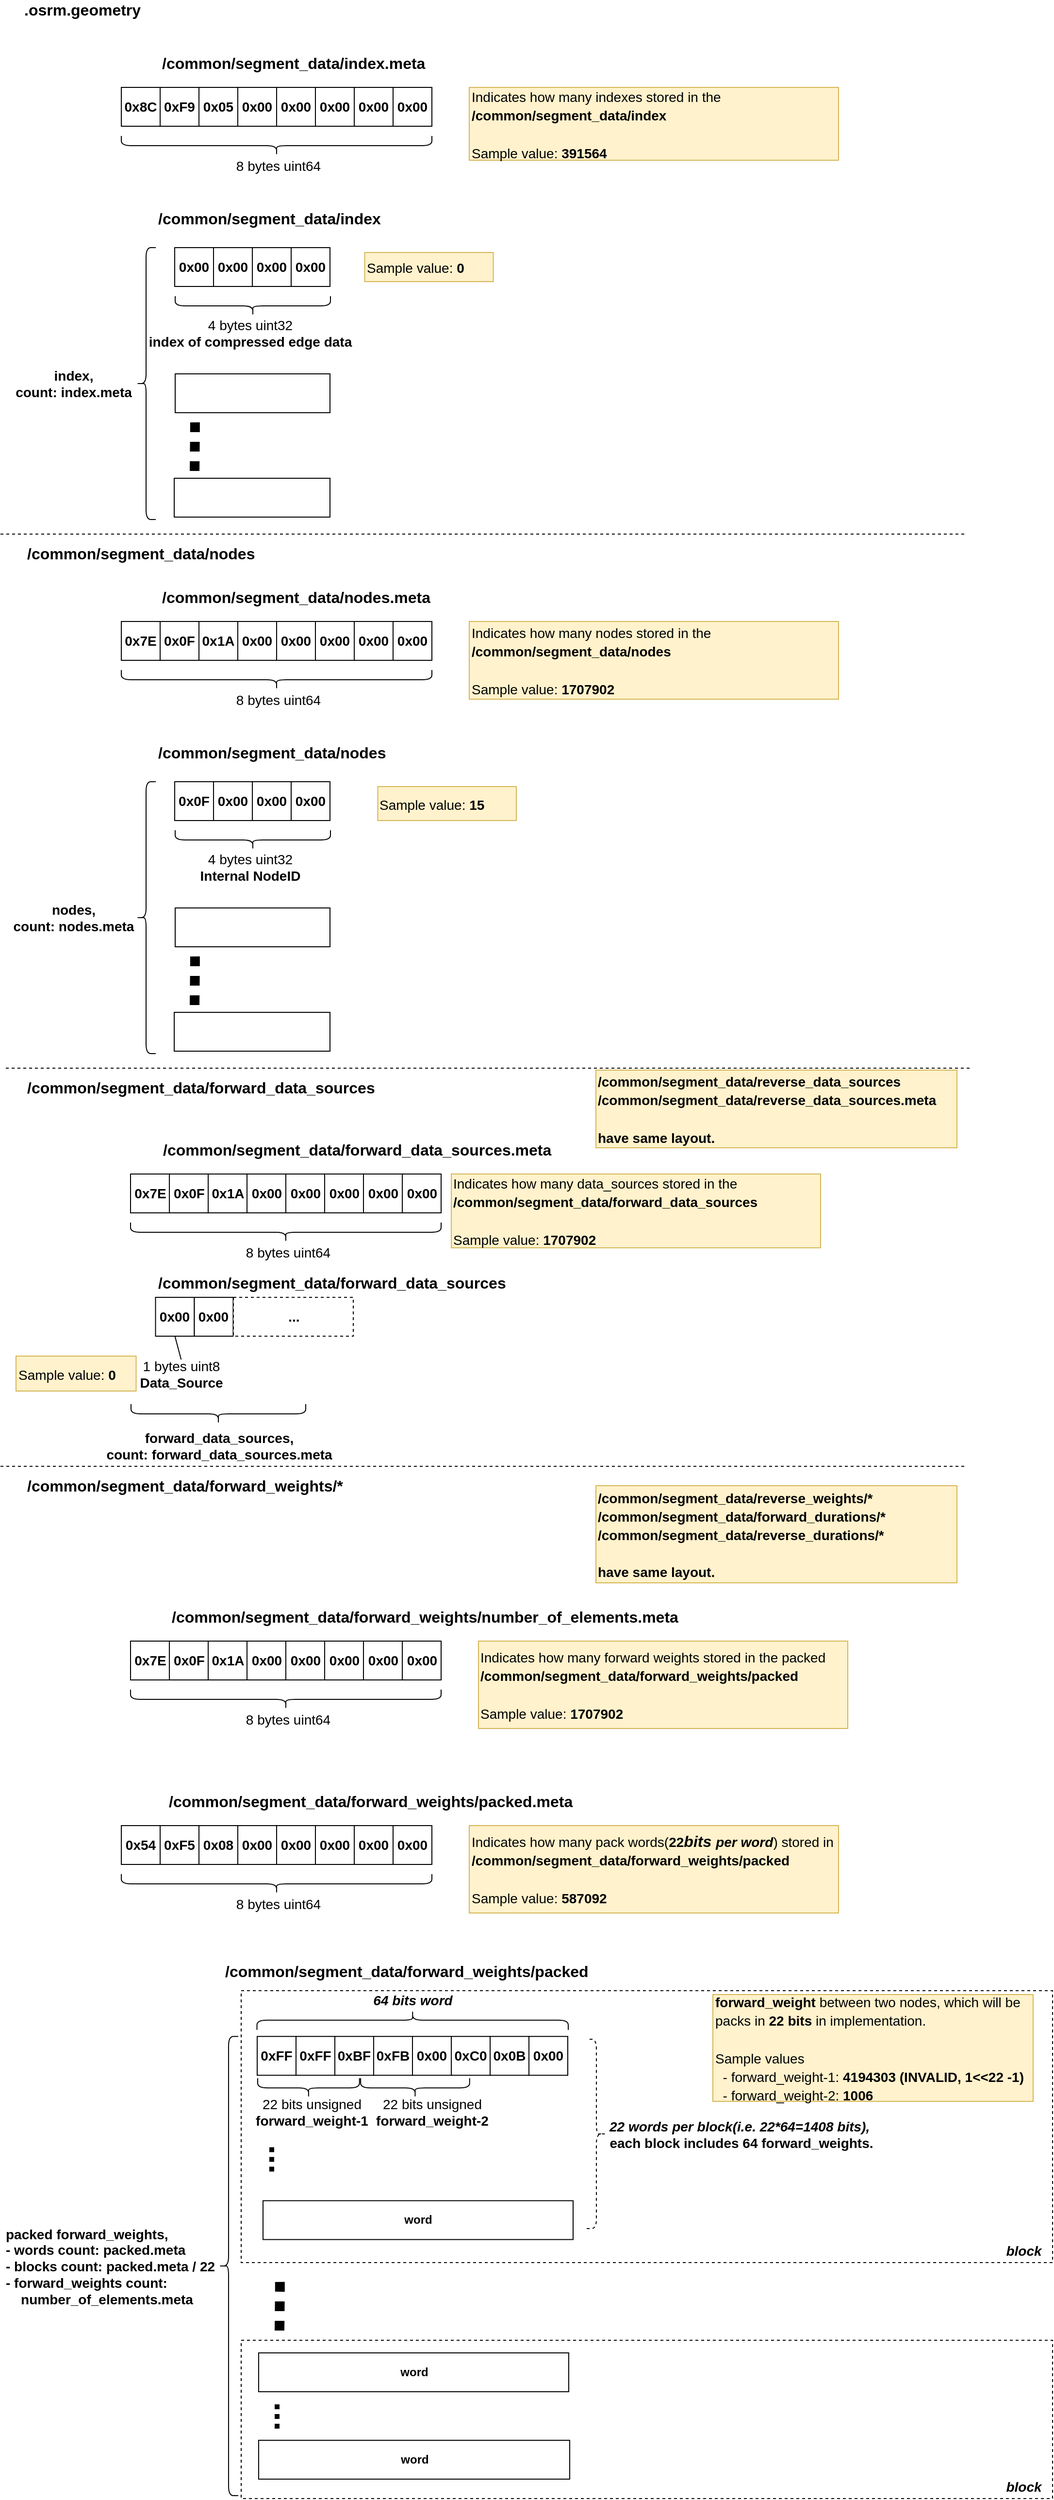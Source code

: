 <mxfile version="13.3.9" type="github"><diagram id="peSgpNI3BcgGdvSU9K40" name="Page-1"><mxGraphModel dx="1461" dy="894" grid="1" gridSize="10" guides="1" tooltips="1" connect="1" arrows="1" fold="1" page="1" pageScale="1" pageWidth="1169" pageHeight="827" math="0" shadow="0"><root><mxCell id="0"/><mxCell id="1" parent="0"/><mxCell id="jYbhckIUdLowIpPlm7RX-70" value="" style="rounded=0;whiteSpace=wrap;html=1;align=right;dashed=1;" parent="1" vertex="1"><mxGeometry x="264.5" y="2060" width="836" height="280" as="geometry"/></mxCell><mxCell id="VliR9g0e-GEGa0XOMWeD-1" value="0x8C" style="rounded=0;whiteSpace=wrap;html=1;fontStyle=1;fontSize=14;" parent="1" vertex="1"><mxGeometry x="141" y="100" width="40" height="40" as="geometry"/></mxCell><mxCell id="VliR9g0e-GEGa0XOMWeD-2" value="0xF9" style="rounded=0;whiteSpace=wrap;html=1;fontStyle=1;fontSize=14;" parent="1" vertex="1"><mxGeometry x="181" y="100" width="40" height="40" as="geometry"/></mxCell><mxCell id="VliR9g0e-GEGa0XOMWeD-3" value="0x05" style="rounded=0;whiteSpace=wrap;html=1;fontStyle=1;fontSize=14;" parent="1" vertex="1"><mxGeometry x="221" y="100" width="40" height="40" as="geometry"/></mxCell><mxCell id="VliR9g0e-GEGa0XOMWeD-4" value="0x00" style="rounded=0;whiteSpace=wrap;html=1;fontStyle=1;fontSize=14;" parent="1" vertex="1"><mxGeometry x="261" y="100" width="40" height="40" as="geometry"/></mxCell><mxCell id="VliR9g0e-GEGa0XOMWeD-5" value="0x00" style="rounded=0;whiteSpace=wrap;html=1;fontStyle=1;fontSize=14;" parent="1" vertex="1"><mxGeometry x="301" y="100" width="40" height="40" as="geometry"/></mxCell><mxCell id="VliR9g0e-GEGa0XOMWeD-6" value="0x00" style="rounded=0;whiteSpace=wrap;html=1;fontStyle=1;fontSize=14;" parent="1" vertex="1"><mxGeometry x="341" y="100" width="40" height="40" as="geometry"/></mxCell><mxCell id="VliR9g0e-GEGa0XOMWeD-7" value="0x00" style="rounded=0;whiteSpace=wrap;html=1;fontStyle=1;fontSize=14;" parent="1" vertex="1"><mxGeometry x="381" y="100" width="40" height="40" as="geometry"/></mxCell><mxCell id="VliR9g0e-GEGa0XOMWeD-8" value="0x00" style="rounded=0;whiteSpace=wrap;html=1;fontStyle=1;fontSize=14;" parent="1" vertex="1"><mxGeometry x="421" y="100" width="40" height="40" as="geometry"/></mxCell><mxCell id="VliR9g0e-GEGa0XOMWeD-28" value="" style="shape=curlyBracket;whiteSpace=wrap;html=1;rounded=1;fontSize=14;rotation=-90;" parent="1" vertex="1"><mxGeometry x="291" width="20" height="320" as="geometry"/></mxCell><mxCell id="VliR9g0e-GEGa0XOMWeD-29" value="8 bytes uint64" style="text;html=1;strokeColor=none;fillColor=none;align=center;verticalAlign=middle;whiteSpace=wrap;rounded=0;fontSize=14;" parent="1" vertex="1"><mxGeometry x="221" y="171" width="164" height="20" as="geometry"/></mxCell><mxCell id="ZOe7THteKk9-Ha0sNbh8-1" value=".osrm.geometry" style="text;html=1;strokeColor=none;fillColor=none;align=left;verticalAlign=middle;whiteSpace=wrap;rounded=0;fontSize=16;fontStyle=1" parent="1" vertex="1"><mxGeometry x="39" y="10" width="245" height="20" as="geometry"/></mxCell><mxCell id="1GXQoTSjyK3YCtDIwdtC-1" value="/common/segment_data/index.meta" style="text;html=1;strokeColor=none;fillColor=none;align=left;verticalAlign=middle;whiteSpace=wrap;rounded=0;fontSize=16;fontStyle=1" parent="1" vertex="1"><mxGeometry x="181" y="65" width="245" height="20" as="geometry"/></mxCell><mxCell id="1GXQoTSjyK3YCtDIwdtC-2" value="&lt;font&gt;&lt;span style=&quot;font-size: 14px ; font-weight: normal&quot;&gt;Indicates how many indexes stored in the&amp;nbsp;&lt;br&gt;&lt;/span&gt;&lt;span style=&quot;font-size: 14px&quot;&gt;/common/segment_data/index&lt;br&gt;&lt;/span&gt;&lt;br&gt;&lt;span style=&quot;font-size: 14px ; font-weight: 400 ; text-align: center&quot;&gt;Sample value:&amp;nbsp;&lt;/span&gt;&lt;b style=&quot;font-size: 14px ; text-align: center&quot;&gt;391564&lt;/b&gt;&lt;br&gt;&lt;/font&gt;" style="text;html=1;strokeColor=#d6b656;fillColor=#fff2cc;align=left;verticalAlign=middle;whiteSpace=wrap;rounded=0;fontSize=16;fontStyle=1" parent="1" vertex="1"><mxGeometry x="499.5" y="100" width="380.5" height="75" as="geometry"/></mxCell><mxCell id="1GXQoTSjyK3YCtDIwdtC-5" value="/common/segment_data/forward_weights/packed" style="text;html=1;strokeColor=none;fillColor=none;align=left;verticalAlign=middle;whiteSpace=wrap;rounded=0;fontSize=16;fontStyle=1" parent="1" vertex="1"><mxGeometry x="246" y="2030.12" width="245" height="20" as="geometry"/></mxCell><mxCell id="1GXQoTSjyK3YCtDIwdtC-6" value="0xFF" style="rounded=0;whiteSpace=wrap;html=1;fontStyle=1;fontSize=14;" parent="1" vertex="1"><mxGeometry x="281" y="2107.12" width="40" height="40" as="geometry"/></mxCell><mxCell id="1GXQoTSjyK3YCtDIwdtC-7" value="0xFF" style="rounded=0;whiteSpace=wrap;html=1;fontStyle=1;fontSize=14;" parent="1" vertex="1"><mxGeometry x="321" y="2107.12" width="40" height="40" as="geometry"/></mxCell><mxCell id="1GXQoTSjyK3YCtDIwdtC-8" value="0xBF" style="rounded=0;whiteSpace=wrap;html=1;fontStyle=1;fontSize=14;" parent="1" vertex="1"><mxGeometry x="361" y="2107.12" width="40" height="40" as="geometry"/></mxCell><mxCell id="1GXQoTSjyK3YCtDIwdtC-9" value="0xFB" style="rounded=0;whiteSpace=wrap;html=1;fontStyle=1;fontSize=14;" parent="1" vertex="1"><mxGeometry x="401" y="2107.12" width="40" height="40" as="geometry"/></mxCell><mxCell id="1GXQoTSjyK3YCtDIwdtC-10" value="0x00" style="rounded=0;whiteSpace=wrap;html=1;fontStyle=1;fontSize=14;" parent="1" vertex="1"><mxGeometry x="441" y="2107.12" width="40" height="40" as="geometry"/></mxCell><mxCell id="1GXQoTSjyK3YCtDIwdtC-11" value="0xC0" style="rounded=0;whiteSpace=wrap;html=1;fontStyle=1;fontSize=14;" parent="1" vertex="1"><mxGeometry x="481" y="2107.12" width="40" height="40" as="geometry"/></mxCell><mxCell id="1GXQoTSjyK3YCtDIwdtC-12" value="0x0B" style="rounded=0;whiteSpace=wrap;html=1;fontStyle=1;fontSize=14;" parent="1" vertex="1"><mxGeometry x="521" y="2107.12" width="40" height="40" as="geometry"/></mxCell><mxCell id="1GXQoTSjyK3YCtDIwdtC-13" value="0x00" style="rounded=0;whiteSpace=wrap;html=1;fontStyle=1;fontSize=14;" parent="1" vertex="1"><mxGeometry x="561" y="2107.12" width="40" height="40" as="geometry"/></mxCell><mxCell id="1GXQoTSjyK3YCtDIwdtC-14" value="" style="shape=curlyBracket;whiteSpace=wrap;html=1;rounded=1;fontSize=14;rotation=-90;" parent="1" vertex="1"><mxGeometry x="323.94" y="2107.68" width="20" height="104.88" as="geometry"/></mxCell><mxCell id="1GXQoTSjyK3YCtDIwdtC-15" value="22 bits unsigned&lt;br&gt;&lt;b&gt;forward_weight-1&lt;/b&gt;&lt;b&gt;&lt;br&gt;&lt;/b&gt;" style="text;html=1;strokeColor=none;fillColor=none;align=center;verticalAlign=middle;whiteSpace=wrap;rounded=0;fontSize=14;" parent="1" vertex="1"><mxGeometry x="237.75" y="2157.56" width="199" height="55" as="geometry"/></mxCell><mxCell id="1GXQoTSjyK3YCtDIwdtC-30" value="&lt;span style=&quot;font-size: 14px&quot;&gt;forward_weight&lt;/span&gt;&lt;span style=&quot;font-size: 14px ; font-weight: 400&quot;&gt; between two nodes, which will be packs in &lt;/span&gt;&lt;span style=&quot;font-size: 14px&quot;&gt;22 bits&lt;/span&gt;&lt;span style=&quot;font-size: 14px ; font-weight: 400&quot;&gt; in implementation.&amp;nbsp;&lt;br&gt;&lt;/span&gt;&lt;span style=&quot;font-size: 14px ; font-weight: 400&quot;&gt;&lt;br&gt;Sample values&lt;br&gt;&amp;nbsp; - forward_weight-1: &lt;/span&gt;&lt;span style=&quot;font-size: 14px&quot;&gt;4194303 (INVALID, 1&amp;lt;&amp;lt;22 -1)&lt;br&gt;&lt;span style=&quot;font-weight: 400&quot;&gt;&amp;nbsp; - forward_weight&lt;/span&gt;&lt;/span&gt;&lt;span style=&quot;font-size: 14px ; font-weight: 400&quot;&gt;-2&lt;/span&gt;&lt;span style=&quot;font-size: 14px&quot;&gt;&lt;span style=&quot;font-weight: 400&quot;&gt;: &lt;/span&gt;1006&lt;/span&gt;&lt;span style=&quot;font-size: 14px ; font-weight: 400&quot;&gt;&lt;br&gt;&lt;/span&gt;" style="text;html=1;strokeColor=#d6b656;fillColor=#fff2cc;align=left;verticalAlign=middle;whiteSpace=wrap;rounded=0;fontSize=16;fontStyle=1" parent="1" vertex="1"><mxGeometry x="750.5" y="2064" width="330" height="110" as="geometry"/></mxCell><mxCell id="1GXQoTSjyK3YCtDIwdtC-31" value="" style="shape=curlyBracket;whiteSpace=wrap;html=1;rounded=1;fontSize=14;rotation=0;" parent="1" vertex="1"><mxGeometry x="241.5" y="2107.12" width="20" height="472.88" as="geometry"/></mxCell><mxCell id="1GXQoTSjyK3YCtDIwdtC-32" value="&lt;b&gt;word&lt;/b&gt;" style="rounded=0;whiteSpace=wrap;html=1;" parent="1" vertex="1"><mxGeometry x="287" y="2276.28" width="319.5" height="40" as="geometry"/></mxCell><mxCell id="1GXQoTSjyK3YCtDIwdtC-34" value="" style="endArrow=none;dashed=1;html=1;strokeWidth=10;strokeColor=#000000;rounded=1;dashPattern=1 1;" parent="1" edge="1"><mxGeometry width="50" height="50" relative="1" as="geometry"><mxPoint x="304" y="2410" as="sourcePoint"/><mxPoint x="304" y="2350" as="targetPoint"/><Array as="points"><mxPoint x="304.5" y="2360"/></Array></mxGeometry></mxCell><mxCell id="1GXQoTSjyK3YCtDIwdtC-35" value="&lt;b&gt;packed forward_weights,&amp;nbsp;&lt;br&gt;- words count: packed.meta&lt;br&gt;- blocks count:&amp;nbsp;&lt;/b&gt;&lt;b&gt;packed.meta / 22&lt;br&gt;&lt;/b&gt;&lt;b&gt;- forward_weights count: &lt;br&gt;&amp;nbsp; &amp;nbsp; number_of_elements.meta&lt;br&gt;&lt;/b&gt;" style="text;html=1;strokeColor=none;fillColor=none;align=left;verticalAlign=middle;whiteSpace=wrap;rounded=0;fontSize=14;" parent="1" vertex="1"><mxGeometry x="19.5" y="2311.06" width="300" height="65" as="geometry"/></mxCell><mxCell id="jYbhckIUdLowIpPlm7RX-14" value="0x54" style="rounded=0;whiteSpace=wrap;html=1;fontStyle=1;fontSize=14;" parent="1" vertex="1"><mxGeometry x="141" y="1890" width="40" height="40" as="geometry"/></mxCell><mxCell id="jYbhckIUdLowIpPlm7RX-15" value="0xF5" style="rounded=0;whiteSpace=wrap;html=1;fontStyle=1;fontSize=14;" parent="1" vertex="1"><mxGeometry x="181" y="1890" width="40" height="40" as="geometry"/></mxCell><mxCell id="jYbhckIUdLowIpPlm7RX-16" value="0x08" style="rounded=0;whiteSpace=wrap;html=1;fontStyle=1;fontSize=14;" parent="1" vertex="1"><mxGeometry x="221" y="1890" width="40" height="40" as="geometry"/></mxCell><mxCell id="jYbhckIUdLowIpPlm7RX-17" value="0x00" style="rounded=0;whiteSpace=wrap;html=1;fontStyle=1;fontSize=14;" parent="1" vertex="1"><mxGeometry x="261" y="1890" width="40" height="40" as="geometry"/></mxCell><mxCell id="jYbhckIUdLowIpPlm7RX-18" value="0x00" style="rounded=0;whiteSpace=wrap;html=1;fontStyle=1;fontSize=14;" parent="1" vertex="1"><mxGeometry x="301" y="1890" width="40" height="40" as="geometry"/></mxCell><mxCell id="jYbhckIUdLowIpPlm7RX-19" value="0x00" style="rounded=0;whiteSpace=wrap;html=1;fontStyle=1;fontSize=14;" parent="1" vertex="1"><mxGeometry x="341" y="1890" width="40" height="40" as="geometry"/></mxCell><mxCell id="jYbhckIUdLowIpPlm7RX-20" value="0x00" style="rounded=0;whiteSpace=wrap;html=1;fontStyle=1;fontSize=14;" parent="1" vertex="1"><mxGeometry x="381" y="1890" width="40" height="40" as="geometry"/></mxCell><mxCell id="jYbhckIUdLowIpPlm7RX-21" value="0x00" style="rounded=0;whiteSpace=wrap;html=1;fontStyle=1;fontSize=14;" parent="1" vertex="1"><mxGeometry x="421" y="1890" width="40" height="40" as="geometry"/></mxCell><mxCell id="jYbhckIUdLowIpPlm7RX-22" value="" style="shape=curlyBracket;whiteSpace=wrap;html=1;rounded=1;fontSize=14;rotation=-90;" parent="1" vertex="1"><mxGeometry x="291" y="1790" width="20" height="320" as="geometry"/></mxCell><mxCell id="jYbhckIUdLowIpPlm7RX-23" value="8 bytes uint64" style="text;html=1;strokeColor=none;fillColor=none;align=center;verticalAlign=middle;whiteSpace=wrap;rounded=0;fontSize=14;" parent="1" vertex="1"><mxGeometry x="221" y="1961" width="164" height="20" as="geometry"/></mxCell><mxCell id="jYbhckIUdLowIpPlm7RX-24" value="/common/segment_data/forward_weights/packed.meta" style="text;html=1;strokeColor=none;fillColor=none;align=left;verticalAlign=middle;whiteSpace=wrap;rounded=0;fontSize=16;fontStyle=1" parent="1" vertex="1"><mxGeometry x="188" y="1855" width="245" height="20" as="geometry"/></mxCell><mxCell id="jYbhckIUdLowIpPlm7RX-25" value="&lt;font&gt;&lt;span style=&quot;font-size: 14px ; font-weight: normal&quot;&gt;Indicates how many pack words(&lt;/span&gt;&lt;font style=&quot;font-size: 14px&quot;&gt;22&lt;/font&gt;&lt;i&gt;&lt;font size=&quot;3&quot;&gt;bits &lt;/font&gt;&lt;span style=&quot;font-size: 14px&quot;&gt;per word&lt;/span&gt;&lt;/i&gt;&lt;span style=&quot;font-size: 14px ; font-weight: normal&quot;&gt;) stored in &lt;br&gt;&lt;/span&gt;&lt;span style=&quot;font-size: 14px&quot;&gt;/common/segment_data/forward_weights/packed&lt;br&gt;&lt;/span&gt;&lt;br&gt;&lt;span style=&quot;font-size: 14px ; font-weight: 400 ; text-align: center&quot;&gt;Sample value:&amp;nbsp;&lt;/span&gt;&lt;b style=&quot;font-size: 14px ; text-align: center&quot;&gt;587092&lt;/b&gt;&lt;br&gt;&lt;/font&gt;" style="text;html=1;strokeColor=#d6b656;fillColor=#fff2cc;align=left;verticalAlign=middle;whiteSpace=wrap;rounded=0;fontSize=16;fontStyle=1" parent="1" vertex="1"><mxGeometry x="499.5" y="1890" width="380.5" height="90" as="geometry"/></mxCell><mxCell id="jYbhckIUdLowIpPlm7RX-29" value="&lt;b&gt;&lt;i&gt;64 bits word&lt;/i&gt;&lt;br&gt;&lt;/b&gt;" style="text;html=1;strokeColor=none;fillColor=none;align=center;verticalAlign=middle;whiteSpace=wrap;rounded=0;fontSize=14;" parent="1" vertex="1"><mxGeometry x="342.25" y="2042.12" width="199" height="55" as="geometry"/></mxCell><mxCell id="jYbhckIUdLowIpPlm7RX-31" value="" style="shape=curlyBracket;whiteSpace=wrap;html=1;rounded=1;align=left;rotation=90;" parent="1" vertex="1"><mxGeometry x="431.13" y="1930" width="20" height="320.75" as="geometry"/></mxCell><mxCell id="jYbhckIUdLowIpPlm7RX-72" value="&lt;b&gt;&lt;i&gt;22 words per block(i.e. 22*64=1408 bits),&amp;nbsp;&lt;br&gt;&lt;/i&gt;each block includes 64 forward_weights.&lt;br&gt;&lt;/b&gt;" style="text;html=1;strokeColor=none;fillColor=none;align=center;verticalAlign=middle;whiteSpace=wrap;rounded=0;fontSize=14;" parent="1" vertex="1"><mxGeometry x="640.5" y="2180" width="278" height="55" as="geometry"/></mxCell><mxCell id="jYbhckIUdLowIpPlm7RX-73" value="" style="shape=curlyBracket;whiteSpace=wrap;html=1;rounded=1;dashed=1;align=left;rotation=-180;" parent="1" vertex="1"><mxGeometry x="620.5" y="2110" width="20" height="195" as="geometry"/></mxCell><mxCell id="jYbhckIUdLowIpPlm7RX-76" value="" style="endArrow=none;dashed=1;html=1;fontSize=9;strokeWidth=5;dashPattern=1 1;" parent="1" edge="1"><mxGeometry width="50" height="50" relative="1" as="geometry"><mxPoint x="296" y="2246.28" as="sourcePoint"/><mxPoint x="296" y="2216.28" as="targetPoint"/></mxGeometry></mxCell><mxCell id="jYbhckIUdLowIpPlm7RX-79" value="" style="rounded=0;whiteSpace=wrap;html=1;align=left;dashed=1;" parent="1" vertex="1"><mxGeometry x="264.5" y="2420" width="836" height="163" as="geometry"/></mxCell><mxCell id="jYbhckIUdLowIpPlm7RX-80" value="&lt;b style=&quot;white-space: normal&quot;&gt;word&lt;/b&gt;" style="rounded=0;whiteSpace=wrap;html=1;" parent="1" vertex="1"><mxGeometry x="282.5" y="2433" width="319.5" height="40" as="geometry"/></mxCell><mxCell id="jYbhckIUdLowIpPlm7RX-81" value="&lt;b style=&quot;white-space: normal&quot;&gt;word&lt;/b&gt;" style="rounded=0;whiteSpace=wrap;html=1;" parent="1" vertex="1"><mxGeometry x="282.5" y="2523" width="320.5" height="40" as="geometry"/></mxCell><mxCell id="jYbhckIUdLowIpPlm7RX-82" value="" style="endArrow=none;dashed=1;html=1;fontSize=9;strokeWidth=5;dashPattern=1 1;" parent="1" edge="1"><mxGeometry width="50" height="50" relative="1" as="geometry"><mxPoint x="301.5" y="2511" as="sourcePoint"/><mxPoint x="301.5" y="2481" as="targetPoint"/></mxGeometry></mxCell><mxCell id="jYbhckIUdLowIpPlm7RX-83" value="&lt;b&gt;&lt;i&gt;block&lt;/i&gt;&lt;br&gt;&lt;/b&gt;" style="text;html=1;strokeColor=none;fillColor=none;align=center;verticalAlign=middle;whiteSpace=wrap;rounded=0;fontSize=14;" parent="1" vertex="1"><mxGeometry x="1040.93" y="2316.28" width="59.57" height="23.75" as="geometry"/></mxCell><mxCell id="jYbhckIUdLowIpPlm7RX-85" value="&lt;b&gt;&lt;i&gt;block&lt;/i&gt;&lt;br&gt;&lt;/b&gt;" style="text;html=1;strokeColor=none;fillColor=none;align=center;verticalAlign=middle;whiteSpace=wrap;rounded=0;fontSize=14;" parent="1" vertex="1"><mxGeometry x="1040.93" y="2559.25" width="59.57" height="23.75" as="geometry"/></mxCell><mxCell id="BeEXMxbR4Cep0VXV6dGn-1" value="/common/segment_data/index" style="text;html=1;strokeColor=none;fillColor=none;align=left;verticalAlign=middle;whiteSpace=wrap;rounded=0;fontSize=16;fontStyle=1" parent="1" vertex="1"><mxGeometry x="176.5" y="225" width="245" height="20" as="geometry"/></mxCell><mxCell id="BeEXMxbR4Cep0VXV6dGn-2" value="0x00" style="rounded=0;whiteSpace=wrap;html=1;fontStyle=1;fontSize=14;" parent="1" vertex="1"><mxGeometry x="196" y="265" width="40" height="40" as="geometry"/></mxCell><mxCell id="BeEXMxbR4Cep0VXV6dGn-3" value="0x00" style="rounded=0;whiteSpace=wrap;html=1;fontStyle=1;fontSize=14;" parent="1" vertex="1"><mxGeometry x="236" y="265" width="40" height="40" as="geometry"/></mxCell><mxCell id="BeEXMxbR4Cep0VXV6dGn-4" value="0x00" style="rounded=0;whiteSpace=wrap;html=1;fontStyle=1;fontSize=14;" parent="1" vertex="1"><mxGeometry x="276" y="265" width="40" height="40" as="geometry"/></mxCell><mxCell id="BeEXMxbR4Cep0VXV6dGn-5" value="0x00" style="rounded=0;whiteSpace=wrap;html=1;fontStyle=1;fontSize=14;" parent="1" vertex="1"><mxGeometry x="316" y="265" width="40" height="40" as="geometry"/></mxCell><mxCell id="BeEXMxbR4Cep0VXV6dGn-6" value="" style="shape=curlyBracket;whiteSpace=wrap;html=1;rounded=1;fontSize=14;rotation=-90;" parent="1" vertex="1"><mxGeometry x="266.5" y="245" width="20" height="160" as="geometry"/></mxCell><mxCell id="BeEXMxbR4Cep0VXV6dGn-7" value="4 bytes uint32&lt;br&gt;&lt;b&gt;index of compressed edge data&lt;/b&gt;&lt;b&gt;&lt;br&gt;&lt;/b&gt;" style="text;html=1;strokeColor=none;fillColor=none;align=center;verticalAlign=middle;whiteSpace=wrap;rounded=0;fontSize=14;" parent="1" vertex="1"><mxGeometry x="166.5" y="325" width="213.75" height="55" as="geometry"/></mxCell><mxCell id="BeEXMxbR4Cep0VXV6dGn-8" value="&lt;span style=&quot;font-size: 14px ; font-weight: 400&quot;&gt;Sample value: &lt;/span&gt;&lt;span style=&quot;font-size: 14px&quot;&gt;0&lt;/span&gt;&lt;span style=&quot;font-size: 14px ; font-weight: 400&quot;&gt;&lt;br&gt;&lt;/span&gt;" style="text;html=1;strokeColor=#d6b656;fillColor=#fff2cc;align=left;verticalAlign=middle;whiteSpace=wrap;rounded=0;fontSize=16;fontStyle=1" parent="1" vertex="1"><mxGeometry x="391.75" y="270" width="132.5" height="30" as="geometry"/></mxCell><mxCell id="BeEXMxbR4Cep0VXV6dGn-9" value="" style="shape=curlyBracket;whiteSpace=wrap;html=1;rounded=1;fontSize=14;rotation=0;" parent="1" vertex="1"><mxGeometry x="156.5" y="265" width="20" height="280" as="geometry"/></mxCell><mxCell id="BeEXMxbR4Cep0VXV6dGn-11" value="" style="rounded=0;whiteSpace=wrap;html=1;" parent="1" vertex="1"><mxGeometry x="196.5" y="395" width="159.5" height="40" as="geometry"/></mxCell><mxCell id="BeEXMxbR4Cep0VXV6dGn-12" value="" style="endArrow=none;dashed=1;html=1;strokeWidth=10;strokeColor=#000000;rounded=1;dashPattern=1 1;" parent="1" edge="1"><mxGeometry width="50" height="50" relative="1" as="geometry"><mxPoint x="216.5" y="495" as="sourcePoint"/><mxPoint x="216.5" y="435" as="targetPoint"/><Array as="points"><mxPoint x="217" y="445"/></Array></mxGeometry></mxCell><mxCell id="BeEXMxbR4Cep0VXV6dGn-13" value="&lt;b&gt;index, &lt;br&gt;count: index.meta&lt;/b&gt;" style="text;html=1;strokeColor=none;fillColor=none;align=center;verticalAlign=middle;whiteSpace=wrap;rounded=0;fontSize=14;" parent="1" vertex="1"><mxGeometry x="16.5" y="372.5" width="150" height="65" as="geometry"/></mxCell><mxCell id="BeEXMxbR4Cep0VXV6dGn-14" value="" style="rounded=0;whiteSpace=wrap;html=1;" parent="1" vertex="1"><mxGeometry x="195.5" y="502.5" width="160.5" height="40" as="geometry"/></mxCell><mxCell id="BeEXMxbR4Cep0VXV6dGn-15" value="0x7E" style="rounded=0;whiteSpace=wrap;html=1;fontStyle=1;fontSize=14;" parent="1" vertex="1"><mxGeometry x="141" y="650" width="40" height="40" as="geometry"/></mxCell><mxCell id="BeEXMxbR4Cep0VXV6dGn-16" value="0x0F" style="rounded=0;whiteSpace=wrap;html=1;fontStyle=1;fontSize=14;" parent="1" vertex="1"><mxGeometry x="181" y="650" width="40" height="40" as="geometry"/></mxCell><mxCell id="BeEXMxbR4Cep0VXV6dGn-17" value="0x1A" style="rounded=0;whiteSpace=wrap;html=1;fontStyle=1;fontSize=14;" parent="1" vertex="1"><mxGeometry x="221" y="650" width="40" height="40" as="geometry"/></mxCell><mxCell id="BeEXMxbR4Cep0VXV6dGn-18" value="0x00" style="rounded=0;whiteSpace=wrap;html=1;fontStyle=1;fontSize=14;" parent="1" vertex="1"><mxGeometry x="261" y="650" width="40" height="40" as="geometry"/></mxCell><mxCell id="BeEXMxbR4Cep0VXV6dGn-19" value="0x00" style="rounded=0;whiteSpace=wrap;html=1;fontStyle=1;fontSize=14;" parent="1" vertex="1"><mxGeometry x="301" y="650" width="40" height="40" as="geometry"/></mxCell><mxCell id="BeEXMxbR4Cep0VXV6dGn-20" value="0x00" style="rounded=0;whiteSpace=wrap;html=1;fontStyle=1;fontSize=14;" parent="1" vertex="1"><mxGeometry x="341" y="650" width="40" height="40" as="geometry"/></mxCell><mxCell id="BeEXMxbR4Cep0VXV6dGn-21" value="0x00" style="rounded=0;whiteSpace=wrap;html=1;fontStyle=1;fontSize=14;" parent="1" vertex="1"><mxGeometry x="381" y="650" width="40" height="40" as="geometry"/></mxCell><mxCell id="BeEXMxbR4Cep0VXV6dGn-22" value="0x00" style="rounded=0;whiteSpace=wrap;html=1;fontStyle=1;fontSize=14;" parent="1" vertex="1"><mxGeometry x="421" y="650" width="40" height="40" as="geometry"/></mxCell><mxCell id="BeEXMxbR4Cep0VXV6dGn-23" value="" style="shape=curlyBracket;whiteSpace=wrap;html=1;rounded=1;fontSize=14;rotation=-90;" parent="1" vertex="1"><mxGeometry x="291" y="550" width="20" height="320" as="geometry"/></mxCell><mxCell id="BeEXMxbR4Cep0VXV6dGn-24" value="8 bytes uint64" style="text;html=1;strokeColor=none;fillColor=none;align=center;verticalAlign=middle;whiteSpace=wrap;rounded=0;fontSize=14;" parent="1" vertex="1"><mxGeometry x="221" y="721" width="164" height="20" as="geometry"/></mxCell><mxCell id="BeEXMxbR4Cep0VXV6dGn-25" value="/common/segment_data/nodes.meta" style="text;html=1;strokeColor=none;fillColor=none;align=left;verticalAlign=middle;whiteSpace=wrap;rounded=0;fontSize=16;fontStyle=1" parent="1" vertex="1"><mxGeometry x="181" y="615" width="245" height="20" as="geometry"/></mxCell><mxCell id="BeEXMxbR4Cep0VXV6dGn-26" value="&lt;font&gt;&lt;span style=&quot;font-size: 14px ; font-weight: normal&quot;&gt;Indicates how many nodes stored in the&amp;nbsp;&lt;br&gt;&lt;/span&gt;&lt;span style=&quot;font-size: 14px&quot;&gt;/common/segment_data/nodes&lt;br&gt;&lt;/span&gt;&lt;br&gt;&lt;span style=&quot;font-size: 14px ; font-weight: 400 ; text-align: center&quot;&gt;Sample value:&amp;nbsp;&lt;/span&gt;&lt;b style=&quot;font-size: 14px ; text-align: center&quot;&gt;1707902&lt;/b&gt;&lt;br&gt;&lt;/font&gt;" style="text;html=1;strokeColor=#d6b656;fillColor=#fff2cc;align=left;verticalAlign=middle;whiteSpace=wrap;rounded=0;fontSize=16;fontStyle=1" parent="1" vertex="1"><mxGeometry x="499.5" y="650" width="380.5" height="80" as="geometry"/></mxCell><mxCell id="BeEXMxbR4Cep0VXV6dGn-27" value="/common/segment_data/nodes" style="text;html=1;strokeColor=none;fillColor=none;align=left;verticalAlign=middle;whiteSpace=wrap;rounded=0;fontSize=16;fontStyle=1" parent="1" vertex="1"><mxGeometry x="176.5" y="775" width="245" height="20" as="geometry"/></mxCell><mxCell id="BeEXMxbR4Cep0VXV6dGn-28" value="0x0F" style="rounded=0;whiteSpace=wrap;html=1;fontStyle=1;fontSize=14;" parent="1" vertex="1"><mxGeometry x="196" y="815" width="40" height="40" as="geometry"/></mxCell><mxCell id="BeEXMxbR4Cep0VXV6dGn-29" value="0x00" style="rounded=0;whiteSpace=wrap;html=1;fontStyle=1;fontSize=14;" parent="1" vertex="1"><mxGeometry x="236" y="815" width="40" height="40" as="geometry"/></mxCell><mxCell id="BeEXMxbR4Cep0VXV6dGn-30" value="0x00" style="rounded=0;whiteSpace=wrap;html=1;fontStyle=1;fontSize=14;" parent="1" vertex="1"><mxGeometry x="276" y="815" width="40" height="40" as="geometry"/></mxCell><mxCell id="BeEXMxbR4Cep0VXV6dGn-31" value="0x00" style="rounded=0;whiteSpace=wrap;html=1;fontStyle=1;fontSize=14;" parent="1" vertex="1"><mxGeometry x="316" y="815" width="40" height="40" as="geometry"/></mxCell><mxCell id="BeEXMxbR4Cep0VXV6dGn-32" value="" style="shape=curlyBracket;whiteSpace=wrap;html=1;rounded=1;fontSize=14;rotation=-90;" parent="1" vertex="1"><mxGeometry x="266.5" y="795" width="20" height="160" as="geometry"/></mxCell><mxCell id="BeEXMxbR4Cep0VXV6dGn-33" value="4 bytes uint32&lt;br&gt;&lt;b&gt;Internal NodeID&lt;/b&gt;&lt;b&gt;&lt;br&gt;&lt;/b&gt;" style="text;html=1;strokeColor=none;fillColor=none;align=center;verticalAlign=middle;whiteSpace=wrap;rounded=0;fontSize=14;" parent="1" vertex="1"><mxGeometry x="166.5" y="875" width="213.75" height="55" as="geometry"/></mxCell><mxCell id="BeEXMxbR4Cep0VXV6dGn-34" value="&lt;span style=&quot;font-size: 14px ; font-weight: 400&quot;&gt;Sample value: &lt;/span&gt;&lt;span style=&quot;font-size: 14px&quot;&gt;15&lt;/span&gt;&lt;span style=&quot;font-size: 14px ; font-weight: 400&quot;&gt;&lt;br&gt;&lt;/span&gt;" style="text;html=1;strokeColor=#d6b656;fillColor=#fff2cc;align=left;verticalAlign=middle;whiteSpace=wrap;rounded=0;fontSize=16;fontStyle=1" parent="1" vertex="1"><mxGeometry x="405.25" y="820" width="142.75" height="35" as="geometry"/></mxCell><mxCell id="BeEXMxbR4Cep0VXV6dGn-35" value="" style="shape=curlyBracket;whiteSpace=wrap;html=1;rounded=1;fontSize=14;rotation=0;" parent="1" vertex="1"><mxGeometry x="156.5" y="815" width="20" height="280" as="geometry"/></mxCell><mxCell id="BeEXMxbR4Cep0VXV6dGn-36" value="" style="rounded=0;whiteSpace=wrap;html=1;" parent="1" vertex="1"><mxGeometry x="196.5" y="945" width="159.5" height="40" as="geometry"/></mxCell><mxCell id="BeEXMxbR4Cep0VXV6dGn-37" value="" style="endArrow=none;dashed=1;html=1;strokeWidth=10;strokeColor=#000000;rounded=1;dashPattern=1 1;" parent="1" edge="1"><mxGeometry width="50" height="50" relative="1" as="geometry"><mxPoint x="216.5" y="1045" as="sourcePoint"/><mxPoint x="216.5" y="985" as="targetPoint"/><Array as="points"><mxPoint x="217" y="995"/></Array></mxGeometry></mxCell><mxCell id="BeEXMxbR4Cep0VXV6dGn-38" value="&lt;b&gt;nodes, &lt;br&gt;count: nodes.meta&lt;/b&gt;" style="text;html=1;strokeColor=none;fillColor=none;align=center;verticalAlign=middle;whiteSpace=wrap;rounded=0;fontSize=14;" parent="1" vertex="1"><mxGeometry x="16.5" y="922.5" width="150" height="65" as="geometry"/></mxCell><mxCell id="BeEXMxbR4Cep0VXV6dGn-39" value="" style="rounded=0;whiteSpace=wrap;html=1;" parent="1" vertex="1"><mxGeometry x="195.5" y="1052.5" width="160.5" height="40" as="geometry"/></mxCell><mxCell id="BeEXMxbR4Cep0VXV6dGn-40" value="" style="endArrow=none;dashed=1;html=1;" parent="1" edge="1"><mxGeometry width="50" height="50" relative="1" as="geometry"><mxPoint x="16.5" y="560" as="sourcePoint"/><mxPoint x="1010" y="560" as="targetPoint"/></mxGeometry></mxCell><mxCell id="BeEXMxbR4Cep0VXV6dGn-41" value="" style="endArrow=none;dashed=1;html=1;" parent="1" edge="1"><mxGeometry width="50" height="50" relative="1" as="geometry"><mxPoint x="22" y="1110" as="sourcePoint"/><mxPoint x="1015.5" y="1110" as="targetPoint"/></mxGeometry></mxCell><mxCell id="BeEXMxbR4Cep0VXV6dGn-42" value="0x7E" style="rounded=0;whiteSpace=wrap;html=1;fontStyle=1;fontSize=14;" parent="1" vertex="1"><mxGeometry x="150.5" y="1219" width="40" height="40" as="geometry"/></mxCell><mxCell id="BeEXMxbR4Cep0VXV6dGn-43" value="0x0F" style="rounded=0;whiteSpace=wrap;html=1;fontStyle=1;fontSize=14;" parent="1" vertex="1"><mxGeometry x="190.5" y="1219" width="40" height="40" as="geometry"/></mxCell><mxCell id="BeEXMxbR4Cep0VXV6dGn-44" value="0x1A" style="rounded=0;whiteSpace=wrap;html=1;fontStyle=1;fontSize=14;" parent="1" vertex="1"><mxGeometry x="230.5" y="1219" width="40" height="40" as="geometry"/></mxCell><mxCell id="BeEXMxbR4Cep0VXV6dGn-45" value="0x00" style="rounded=0;whiteSpace=wrap;html=1;fontStyle=1;fontSize=14;" parent="1" vertex="1"><mxGeometry x="270.5" y="1219" width="40" height="40" as="geometry"/></mxCell><mxCell id="BeEXMxbR4Cep0VXV6dGn-46" value="0x00" style="rounded=0;whiteSpace=wrap;html=1;fontStyle=1;fontSize=14;" parent="1" vertex="1"><mxGeometry x="310.5" y="1219" width="40" height="40" as="geometry"/></mxCell><mxCell id="BeEXMxbR4Cep0VXV6dGn-47" value="0x00" style="rounded=0;whiteSpace=wrap;html=1;fontStyle=1;fontSize=14;" parent="1" vertex="1"><mxGeometry x="350.5" y="1219" width="40" height="40" as="geometry"/></mxCell><mxCell id="BeEXMxbR4Cep0VXV6dGn-48" value="0x00" style="rounded=0;whiteSpace=wrap;html=1;fontStyle=1;fontSize=14;" parent="1" vertex="1"><mxGeometry x="390.5" y="1219" width="40" height="40" as="geometry"/></mxCell><mxCell id="BeEXMxbR4Cep0VXV6dGn-49" value="0x00" style="rounded=0;whiteSpace=wrap;html=1;fontStyle=1;fontSize=14;" parent="1" vertex="1"><mxGeometry x="430.5" y="1219" width="40" height="40" as="geometry"/></mxCell><mxCell id="BeEXMxbR4Cep0VXV6dGn-50" value="" style="shape=curlyBracket;whiteSpace=wrap;html=1;rounded=1;fontSize=14;rotation=-90;" parent="1" vertex="1"><mxGeometry x="300.5" y="1119" width="20" height="320" as="geometry"/></mxCell><mxCell id="BeEXMxbR4Cep0VXV6dGn-51" value="8 bytes uint64" style="text;html=1;strokeColor=none;fillColor=none;align=center;verticalAlign=middle;whiteSpace=wrap;rounded=0;fontSize=14;" parent="1" vertex="1"><mxGeometry x="230.5" y="1290" width="164" height="20" as="geometry"/></mxCell><mxCell id="BeEXMxbR4Cep0VXV6dGn-52" value="/common/segment_data/forward_data_sources.meta" style="text;html=1;strokeColor=none;fillColor=none;align=left;verticalAlign=middle;whiteSpace=wrap;rounded=0;fontSize=16;fontStyle=1" parent="1" vertex="1"><mxGeometry x="182" y="1184" width="245" height="20" as="geometry"/></mxCell><mxCell id="BeEXMxbR4Cep0VXV6dGn-53" value="&lt;font&gt;&lt;span style=&quot;font-size: 14px ; font-weight: normal&quot;&gt;Indicates how many data_sources stored in the&amp;nbsp;&lt;br&gt;&lt;/span&gt;&lt;span style=&quot;font-size: 14px&quot;&gt;/common/segment_data/&lt;/span&gt;&lt;font style=&quot;font-size: 14px&quot;&gt;forward_data_sources&lt;/font&gt;&lt;span style=&quot;font-size: 14px&quot;&gt;&lt;br&gt;&lt;/span&gt;&lt;br&gt;&lt;span style=&quot;font-size: 14px ; font-weight: 400 ; text-align: center&quot;&gt;Sample value:&amp;nbsp;&lt;/span&gt;&lt;b style=&quot;font-size: 14px ; text-align: center&quot;&gt;1707902&lt;/b&gt;&lt;br&gt;&lt;/font&gt;" style="text;html=1;strokeColor=#d6b656;fillColor=#fff2cc;align=left;verticalAlign=middle;whiteSpace=wrap;rounded=0;fontSize=16;fontStyle=1" parent="1" vertex="1"><mxGeometry x="481" y="1219" width="380.5" height="76" as="geometry"/></mxCell><mxCell id="BeEXMxbR4Cep0VXV6dGn-54" value="/common/segment_data/forward_data_sources" style="text;html=1;strokeColor=none;fillColor=none;align=left;verticalAlign=middle;whiteSpace=wrap;rounded=0;fontSize=16;fontStyle=1" parent="1" vertex="1"><mxGeometry x="176.5" y="1321" width="245" height="20" as="geometry"/></mxCell><mxCell id="BeEXMxbR4Cep0VXV6dGn-55" value="0x00" style="rounded=0;whiteSpace=wrap;html=1;fontStyle=1;fontSize=14;" parent="1" vertex="1"><mxGeometry x="176.25" y="1346" width="40" height="40" as="geometry"/></mxCell><mxCell id="BeEXMxbR4Cep0VXV6dGn-60" value="1 bytes uint8&lt;br&gt;&lt;b&gt;Data_Source&lt;/b&gt;&lt;b&gt;&lt;br&gt;&lt;/b&gt;" style="text;html=1;strokeColor=none;fillColor=none;align=center;verticalAlign=middle;whiteSpace=wrap;rounded=0;fontSize=14;" parent="1" vertex="1"><mxGeometry x="95.75" y="1410" width="213.75" height="29" as="geometry"/></mxCell><mxCell id="BeEXMxbR4Cep0VXV6dGn-61" value="&lt;span style=&quot;font-size: 14px ; font-weight: 400&quot;&gt;Sample value: &lt;/span&gt;&lt;span style=&quot;font-size: 14px&quot;&gt;0&lt;/span&gt;&lt;span style=&quot;font-size: 14px ; font-weight: 400&quot;&gt;&lt;br&gt;&lt;/span&gt;" style="text;html=1;strokeColor=#d6b656;fillColor=#fff2cc;align=left;verticalAlign=middle;whiteSpace=wrap;rounded=0;fontSize=16;fontStyle=1" parent="1" vertex="1"><mxGeometry x="32.5" y="1406.5" width="123.75" height="36" as="geometry"/></mxCell><mxCell id="BeEXMxbR4Cep0VXV6dGn-62" value="" style="shape=curlyBracket;whiteSpace=wrap;html=1;rounded=1;fontSize=14;rotation=-90;" parent="1" vertex="1"><mxGeometry x="231" y="1376" width="20" height="180" as="geometry"/></mxCell><mxCell id="BeEXMxbR4Cep0VXV6dGn-65" value="&lt;font style=&quot;font-size: 14px&quot;&gt;&lt;span style=&quot;font-weight: 700 ; text-align: left&quot;&gt;forward_data_sources&lt;/span&gt;&lt;b&gt;, &lt;br&gt;count:&amp;nbsp;&lt;/b&gt;&lt;span style=&quot;font-weight: 700 ; text-align: left&quot;&gt;forward_data_sources&lt;/span&gt;&lt;b&gt;.meta&lt;/b&gt;&lt;/font&gt;" style="text;html=1;strokeColor=none;fillColor=none;align=center;verticalAlign=middle;whiteSpace=wrap;rounded=0;fontSize=14;" parent="1" vertex="1"><mxGeometry x="166.5" y="1466" width="150" height="65" as="geometry"/></mxCell><mxCell id="BeEXMxbR4Cep0VXV6dGn-67" value="" style="endArrow=none;dashed=1;html=1;" parent="1" edge="1"><mxGeometry width="50" height="50" relative="1" as="geometry"><mxPoint x="16.5" y="1520" as="sourcePoint"/><mxPoint x="1010" y="1520" as="targetPoint"/></mxGeometry></mxCell><mxCell id="BeEXMxbR4Cep0VXV6dGn-69" value="0x00" style="rounded=0;whiteSpace=wrap;html=1;fontStyle=1;fontSize=14;" parent="1" vertex="1"><mxGeometry x="216.25" y="1346" width="40" height="40" as="geometry"/></mxCell><mxCell id="BeEXMxbR4Cep0VXV6dGn-70" value="..." style="rounded=0;whiteSpace=wrap;html=1;fontStyle=1;fontSize=14;dashed=1;" parent="1" vertex="1"><mxGeometry x="256.5" y="1346" width="123.5" height="40" as="geometry"/></mxCell><mxCell id="BeEXMxbR4Cep0VXV6dGn-71" value="" style="endArrow=none;html=1;entryX=0.5;entryY=0;entryDx=0;entryDy=0;exitX=0.5;exitY=1;exitDx=0;exitDy=0;" parent="1" source="BeEXMxbR4Cep0VXV6dGn-55" target="BeEXMxbR4Cep0VXV6dGn-60" edge="1"><mxGeometry width="50" height="50" relative="1" as="geometry"><mxPoint x="560" y="1336" as="sourcePoint"/><mxPoint x="610" y="1286" as="targetPoint"/></mxGeometry></mxCell><mxCell id="BeEXMxbR4Cep0VXV6dGn-82" value="&lt;font&gt;&lt;font style=&quot;font-size: 14px&quot;&gt;/common/segment_data/reverse_data_sources&lt;br&gt;/common/segment_data/reverse_data_sources.meta&lt;br&gt;&lt;/font&gt;&lt;font style=&quot;font-size: 14px&quot;&gt;&lt;br&gt;have same layout.&amp;nbsp;&lt;/font&gt;&lt;br&gt;&lt;/font&gt;" style="text;html=1;strokeColor=#d6b656;fillColor=#fff2cc;align=left;verticalAlign=middle;whiteSpace=wrap;rounded=0;fontSize=16;fontStyle=1" parent="1" vertex="1"><mxGeometry x="630" y="1112" width="372" height="80" as="geometry"/></mxCell><mxCell id="BeEXMxbR4Cep0VXV6dGn-85" value="0x7E" style="rounded=0;whiteSpace=wrap;html=1;fontStyle=1;fontSize=14;" parent="1" vertex="1"><mxGeometry x="150.5" y="1700" width="40" height="40" as="geometry"/></mxCell><mxCell id="BeEXMxbR4Cep0VXV6dGn-86" value="0x0F" style="rounded=0;whiteSpace=wrap;html=1;fontStyle=1;fontSize=14;" parent="1" vertex="1"><mxGeometry x="190.5" y="1700" width="40" height="40" as="geometry"/></mxCell><mxCell id="BeEXMxbR4Cep0VXV6dGn-87" value="0x1A" style="rounded=0;whiteSpace=wrap;html=1;fontStyle=1;fontSize=14;" parent="1" vertex="1"><mxGeometry x="230.5" y="1700" width="40" height="40" as="geometry"/></mxCell><mxCell id="BeEXMxbR4Cep0VXV6dGn-88" value="0x00" style="rounded=0;whiteSpace=wrap;html=1;fontStyle=1;fontSize=14;" parent="1" vertex="1"><mxGeometry x="270.5" y="1700" width="40" height="40" as="geometry"/></mxCell><mxCell id="BeEXMxbR4Cep0VXV6dGn-89" value="0x00" style="rounded=0;whiteSpace=wrap;html=1;fontStyle=1;fontSize=14;" parent="1" vertex="1"><mxGeometry x="310.5" y="1700" width="40" height="40" as="geometry"/></mxCell><mxCell id="BeEXMxbR4Cep0VXV6dGn-90" value="0x00" style="rounded=0;whiteSpace=wrap;html=1;fontStyle=1;fontSize=14;" parent="1" vertex="1"><mxGeometry x="350.5" y="1700" width="40" height="40" as="geometry"/></mxCell><mxCell id="BeEXMxbR4Cep0VXV6dGn-91" value="0x00" style="rounded=0;whiteSpace=wrap;html=1;fontStyle=1;fontSize=14;" parent="1" vertex="1"><mxGeometry x="390.5" y="1700" width="40" height="40" as="geometry"/></mxCell><mxCell id="BeEXMxbR4Cep0VXV6dGn-92" value="0x00" style="rounded=0;whiteSpace=wrap;html=1;fontStyle=1;fontSize=14;" parent="1" vertex="1"><mxGeometry x="430.5" y="1700" width="40" height="40" as="geometry"/></mxCell><mxCell id="BeEXMxbR4Cep0VXV6dGn-93" value="" style="shape=curlyBracket;whiteSpace=wrap;html=1;rounded=1;fontSize=14;rotation=-90;" parent="1" vertex="1"><mxGeometry x="300.5" y="1600" width="20" height="320" as="geometry"/></mxCell><mxCell id="BeEXMxbR4Cep0VXV6dGn-94" value="8 bytes uint64" style="text;html=1;strokeColor=none;fillColor=none;align=center;verticalAlign=middle;whiteSpace=wrap;rounded=0;fontSize=14;" parent="1" vertex="1"><mxGeometry x="230.5" y="1771" width="164" height="20" as="geometry"/></mxCell><mxCell id="BeEXMxbR4Cep0VXV6dGn-95" value="/common/segment_data/forward_weights/number_of_elements.meta" style="text;html=1;strokeColor=none;fillColor=none;align=left;verticalAlign=middle;whiteSpace=wrap;rounded=0;fontSize=16;fontStyle=1" parent="1" vertex="1"><mxGeometry x="190.5" y="1665" width="245" height="20" as="geometry"/></mxCell><mxCell id="BeEXMxbR4Cep0VXV6dGn-96" value="&lt;font&gt;&lt;span style=&quot;font-size: 14px ; font-weight: normal&quot;&gt;Indicates how many forward weights stored in the packed&amp;nbsp;&amp;nbsp;&lt;br&gt;&lt;/span&gt;&lt;span style=&quot;font-size: 14px&quot;&gt;/common/segment_data/forward_weights/packed&lt;br&gt;&lt;/span&gt;&lt;br&gt;&lt;span style=&quot;font-size: 14px ; font-weight: 400 ; text-align: center&quot;&gt;Sample value:&amp;nbsp;&lt;/span&gt;&lt;b style=&quot;font-size: 14px ; text-align: center&quot;&gt;1707902&lt;/b&gt;&lt;br&gt;&lt;/font&gt;" style="text;html=1;strokeColor=#d6b656;fillColor=#fff2cc;align=left;verticalAlign=middle;whiteSpace=wrap;rounded=0;fontSize=16;fontStyle=1" parent="1" vertex="1"><mxGeometry x="509" y="1700" width="380.5" height="90" as="geometry"/></mxCell><mxCell id="BeEXMxbR4Cep0VXV6dGn-97" value="22 bits unsigned&lt;br&gt;&lt;b&gt;forward_weight-2&lt;/b&gt;&lt;b&gt;&lt;br&gt;&lt;/b&gt;" style="text;html=1;strokeColor=none;fillColor=none;align=center;verticalAlign=middle;whiteSpace=wrap;rounded=0;fontSize=14;" parent="1" vertex="1"><mxGeometry x="362" y="2157.56" width="199" height="55" as="geometry"/></mxCell><mxCell id="BeEXMxbR4Cep0VXV6dGn-101" value="" style="shape=curlyBracket;whiteSpace=wrap;html=1;rounded=1;fontSize=14;rotation=-90;" parent="1" vertex="1"><mxGeometry x="433.72" y="2103.96" width="20" height="112.32" as="geometry"/></mxCell><mxCell id="BeEXMxbR4Cep0VXV6dGn-102" value="&lt;font&gt;&lt;font style=&quot;font-size: 14px&quot;&gt;/common/segment_data/reverse_weights/*&lt;br&gt;/common/segment_data/forward_durations/*&lt;br&gt;/common/segment_data/reverse_durations/*&lt;br&gt;&lt;/font&gt;&lt;font style=&quot;font-size: 14px&quot;&gt;&lt;br&gt;have same layout.&amp;nbsp;&lt;/font&gt;&lt;br&gt;&lt;/font&gt;" style="text;html=1;strokeColor=#d6b656;fillColor=#fff2cc;align=left;verticalAlign=middle;whiteSpace=wrap;rounded=0;fontSize=16;fontStyle=1" parent="1" vertex="1"><mxGeometry x="630" y="1540" width="372" height="100" as="geometry"/></mxCell><mxCell id="BeEXMxbR4Cep0VXV6dGn-105" value="/common/segment_data/forward_weights/*" style="text;html=1;strokeColor=none;fillColor=none;align=left;verticalAlign=middle;whiteSpace=wrap;rounded=0;fontSize=16;fontStyle=1" parent="1" vertex="1"><mxGeometry x="41.5" y="1530" width="245" height="20" as="geometry"/></mxCell><mxCell id="BeEXMxbR4Cep0VXV6dGn-106" value="/common/segment_data/forward_data_sources" style="text;html=1;strokeColor=none;fillColor=none;align=left;verticalAlign=middle;whiteSpace=wrap;rounded=0;fontSize=16;fontStyle=1" parent="1" vertex="1"><mxGeometry x="42" y="1120" width="245" height="20" as="geometry"/></mxCell><mxCell id="BeEXMxbR4Cep0VXV6dGn-107" value="/common/segment_data/nodes" style="text;html=1;strokeColor=none;fillColor=none;align=left;verticalAlign=middle;whiteSpace=wrap;rounded=0;fontSize=16;fontStyle=1" parent="1" vertex="1"><mxGeometry x="41.5" y="570" width="245" height="20" as="geometry"/></mxCell></root></mxGraphModel></diagram></mxfile>